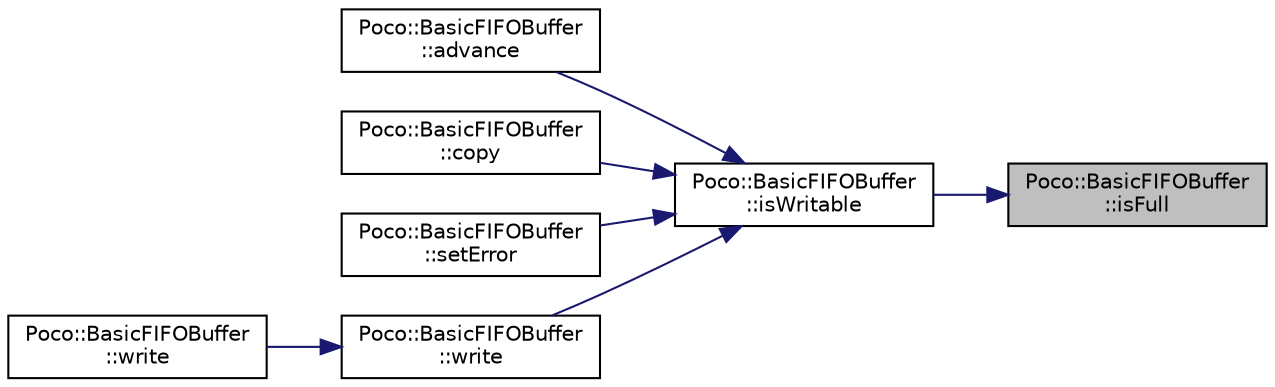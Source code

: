 digraph "Poco::BasicFIFOBuffer::isFull"
{
 // LATEX_PDF_SIZE
  edge [fontname="Helvetica",fontsize="10",labelfontname="Helvetica",labelfontsize="10"];
  node [fontname="Helvetica",fontsize="10",shape=record];
  rankdir="RL";
  Node1 [label="Poco::BasicFIFOBuffer\l::isFull",height=0.2,width=0.4,color="black", fillcolor="grey75", style="filled", fontcolor="black",tooltip="Returns true is buffer is full, false otherwise."];
  Node1 -> Node2 [dir="back",color="midnightblue",fontsize="10",style="solid",fontname="Helvetica"];
  Node2 [label="Poco::BasicFIFOBuffer\l::isWritable",height=0.2,width=0.4,color="black", fillcolor="white", style="filled",URL="$classPoco_1_1BasicFIFOBuffer.html#ae5405543c6d4a033f3db54416d0023d4",tooltip=" "];
  Node2 -> Node3 [dir="back",color="midnightblue",fontsize="10",style="solid",fontname="Helvetica"];
  Node3 [label="Poco::BasicFIFOBuffer\l::advance",height=0.2,width=0.4,color="black", fillcolor="white", style="filled",URL="$classPoco_1_1BasicFIFOBuffer.html#a57fe6b6ef5c229d51a8aec22eefbb6ae",tooltip=" "];
  Node2 -> Node4 [dir="back",color="midnightblue",fontsize="10",style="solid",fontname="Helvetica"];
  Node4 [label="Poco::BasicFIFOBuffer\l::copy",height=0.2,width=0.4,color="black", fillcolor="white", style="filled",URL="$classPoco_1_1BasicFIFOBuffer.html#aa2293652ceba519620d908ee6e06fe88",tooltip=" "];
  Node2 -> Node5 [dir="back",color="midnightblue",fontsize="10",style="solid",fontname="Helvetica"];
  Node5 [label="Poco::BasicFIFOBuffer\l::setError",height=0.2,width=0.4,color="black", fillcolor="white", style="filled",URL="$classPoco_1_1BasicFIFOBuffer.html#a8a95f9ea3aa869f9ffd894816835d70a",tooltip=" "];
  Node2 -> Node6 [dir="back",color="midnightblue",fontsize="10",style="solid",fontname="Helvetica"];
  Node6 [label="Poco::BasicFIFOBuffer\l::write",height=0.2,width=0.4,color="black", fillcolor="white", style="filled",URL="$classPoco_1_1BasicFIFOBuffer.html#a704ce5abb458526710ff90b2916701bd",tooltip=" "];
  Node6 -> Node7 [dir="back",color="midnightblue",fontsize="10",style="solid",fontname="Helvetica"];
  Node7 [label="Poco::BasicFIFOBuffer\l::write",height=0.2,width=0.4,color="black", fillcolor="white", style="filled",URL="$classPoco_1_1BasicFIFOBuffer.html#a76afe94a9065a7511e5069e80b01870a",tooltip=" "];
}
